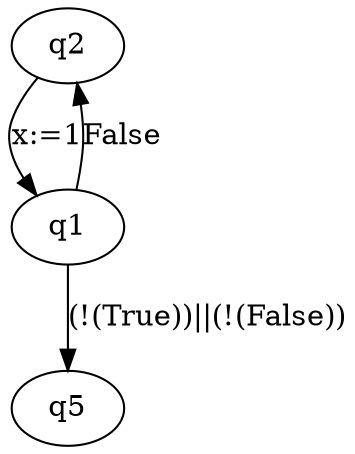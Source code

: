 strict digraph {
q2 -> q1[label="x:=2"];
q1 -> q2[label="True"];
q2 -> q1[label="x:=1"];
q1 -> q2[label="False"];
q1 -> q5[label="(!(True))||(!(False))"];
}
